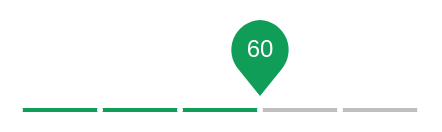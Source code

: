 <mxfile 
  version="25.0.2"
  >
  <diagram
    name="-"
    >
    <mxGraphModel
      grid="1" 
      gridSize="10" 
      guides="1" 
      tooltips="1" 
      connect="1" 
      arrows="1" 
      fold="1" 
      page="1" 
      pageScale="1" 
      pageWidth="1" 
      pageHeight="1" 
      math="0" 
      shadow="0"
      >
      <root>
        <mxCell
          id="page"
          />
        <mxCell
          id="root" 
          parent="page"
          />
        <mxCell
          style="verticalAlign=top;aspect=fixed;align=center;spacingLeft=5;spacingRight=5;spacingBottom=5;strokeColor=none;" 
          id="shape_" 
          parent="root" 
          value=" " 
          vertex="1"
          >
          <mxGeometry
            as="geometry" 
            width="220" 
            height="65" 
            x="0" 
            y="0"
            />
          </mxCell>
        <mxCell
          style="dashed=0;verticalLabelPosition=bottom;verticalAlign=top;align=center;shape=mxgraph.gmdl.sliderDiscreteDots;barPos=60;bright=0;strokeColor=#0F9D58;opacity=100;strokeWidth=2;fillColor=#0F9D58;handleSize=10;shadow=0;fontSize=12;fontColor=#ffffff;html=1;" 
          id="discrete_slider_click_dark2_" 
          parent="shape_" 
          value=" " 
          vertex="1"
          >
          <mxGeometry
            width="200" 
            height="45" 
            as="geometry" 
            x="10" 
            y="10"
            />
          </mxCell>
        </root>
      </mxGraphModel>
    </diagram>
  </mxfile>